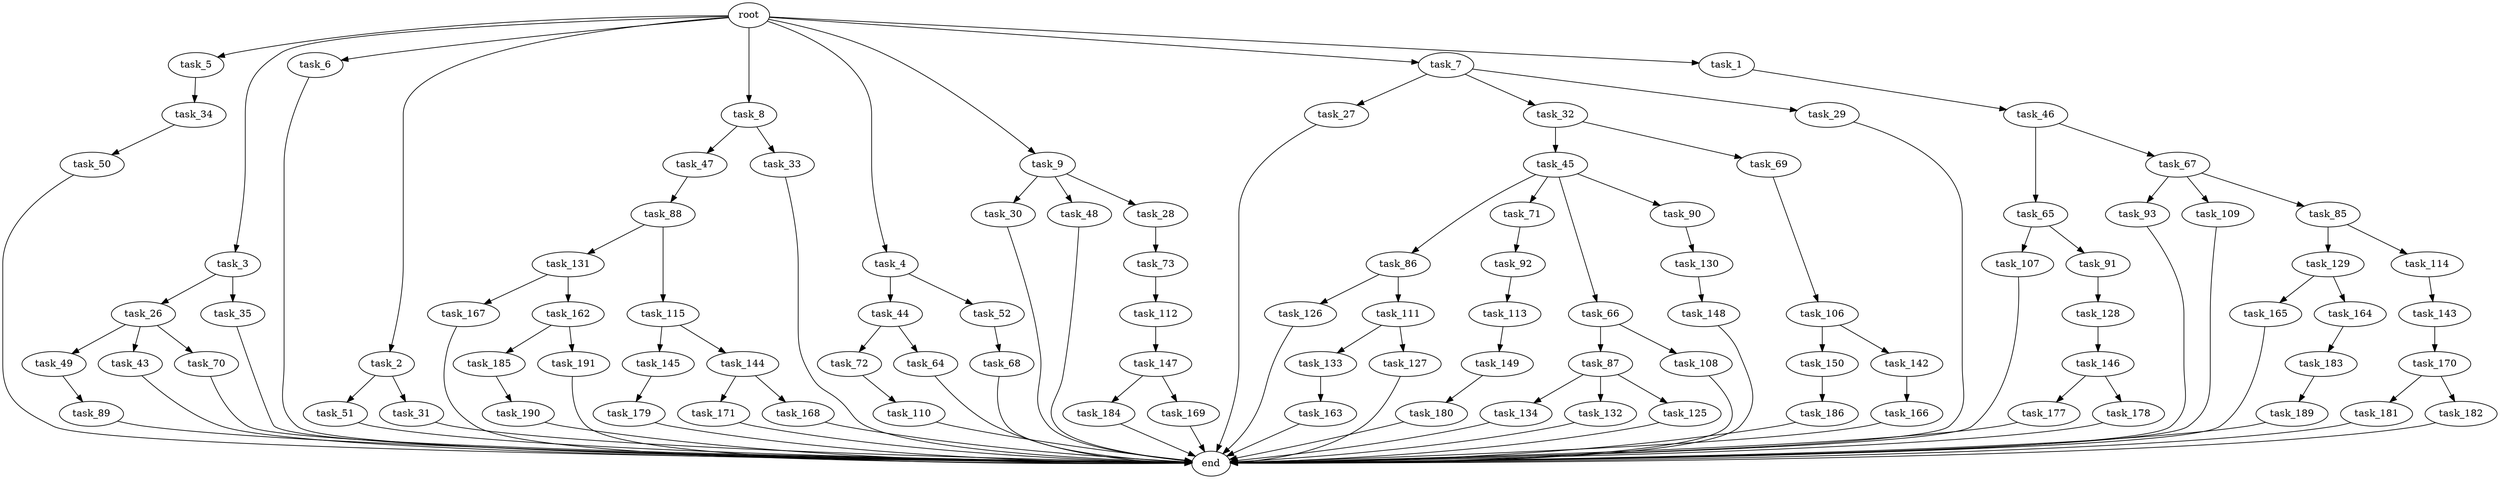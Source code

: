 digraph G {
  task_73 [size="13743895347.200001"];
  task_65 [size="85899345920.000000"];
  task_92 [size="7730941132.800000"];
  task_45 [size="7730941132.800000"];
  task_89 [size="30923764531.200001"];
  task_5 [size="102.400000"];
  task_47 [size="7730941132.800000"];
  task_179 [size="69578470195.199997"];
  task_3 [size="102.400000"];
  task_6 [size="102.400000"];
  task_171 [size="85899345920.000000"];
  task_113 [size="7730941132.800000"];
  task_30 [size="69578470195.199997"];
  task_2 [size="102.400000"];
  task_8 [size="102.400000"];
  task_150 [size="30923764531.200001"];
  task_44 [size="85899345920.000000"];
  task_163 [size="85899345920.000000"];
  task_69 [size="7730941132.800000"];
  task_49 [size="69578470195.199997"];
  task_184 [size="54975581388.800003"];
  task_93 [size="13743895347.200001"];
  task_86 [size="30923764531.200001"];
  task_145 [size="21474836480.000000"];
  task_168 [size="85899345920.000000"];
  task_43 [size="69578470195.199997"];
  task_34 [size="13743895347.200001"];
  task_33 [size="7730941132.800000"];
  task_167 [size="30923764531.200001"];
  task_189 [size="69578470195.199997"];
  task_169 [size="54975581388.800003"];
  task_71 [size="30923764531.200001"];
  task_183 [size="54975581388.800003"];
  task_50 [size="3435973836.800000"];
  task_48 [size="69578470195.199997"];
  task_4 [size="102.400000"];
  task_185 [size="3435973836.800000"];
  task_181 [size="30923764531.200001"];
  task_177 [size="42090679500.800003"];
  task_109 [size="13743895347.200001"];
  task_144 [size="21474836480.000000"];
  task_133 [size="85899345920.000000"];
  task_131 [size="54975581388.800003"];
  task_147 [size="85899345920.000000"];
  task_130 [size="42090679500.800003"];
  task_110 [size="85899345920.000000"];
  task_9 [size="102.400000"];
  task_46 [size="3435973836.800000"];
  task_85 [size="13743895347.200001"];
  task_186 [size="3435973836.800000"];
  task_107 [size="7730941132.800000"];
  task_126 [size="13743895347.200001"];
  task_27 [size="85899345920.000000"];
  task_191 [size="3435973836.800000"];
  end [size="0.000000"];
  task_143 [size="54975581388.800003"];
  task_51 [size="21474836480.000000"];
  task_66 [size="30923764531.200001"];
  task_142 [size="30923764531.200001"];
  root [size="0.000000"];
  task_106 [size="13743895347.200001"];
  task_146 [size="7730941132.800000"];
  task_32 [size="85899345920.000000"];
  task_134 [size="42090679500.800003"];
  task_72 [size="21474836480.000000"];
  task_180 [size="42090679500.800003"];
  task_129 [size="85899345920.000000"];
  task_115 [size="54975581388.800003"];
  task_88 [size="85899345920.000000"];
  task_26 [size="85899345920.000000"];
  task_190 [size="3435973836.800000"];
  task_162 [size="30923764531.200001"];
  task_87 [size="42090679500.800003"];
  task_29 [size="85899345920.000000"];
  task_31 [size="21474836480.000000"];
  task_112 [size="42090679500.800003"];
  task_165 [size="30923764531.200001"];
  task_127 [size="85899345920.000000"];
  task_52 [size="85899345920.000000"];
  task_91 [size="7730941132.800000"];
  task_111 [size="13743895347.200001"];
  task_35 [size="85899345920.000000"];
  task_132 [size="42090679500.800003"];
  task_67 [size="85899345920.000000"];
  task_178 [size="42090679500.800003"];
  task_125 [size="42090679500.800003"];
  task_149 [size="3435973836.800000"];
  task_166 [size="3435973836.800000"];
  task_7 [size="102.400000"];
  task_164 [size="30923764531.200001"];
  task_90 [size="30923764531.200001"];
  task_128 [size="13743895347.200001"];
  task_148 [size="3435973836.800000"];
  task_1 [size="102.400000"];
  task_108 [size="42090679500.800003"];
  task_68 [size="7730941132.800000"];
  task_182 [size="30923764531.200001"];
  task_70 [size="69578470195.199997"];
  task_114 [size="85899345920.000000"];
  task_28 [size="69578470195.199997"];
  task_64 [size="21474836480.000000"];
  task_170 [size="30923764531.200001"];

  task_73 -> task_112 [size="411041792.000000"];
  task_65 -> task_91 [size="75497472.000000"];
  task_65 -> task_107 [size="75497472.000000"];
  task_92 -> task_113 [size="75497472.000000"];
  task_45 -> task_86 [size="301989888.000000"];
  task_45 -> task_71 [size="301989888.000000"];
  task_45 -> task_90 [size="301989888.000000"];
  task_45 -> task_66 [size="301989888.000000"];
  task_89 -> end [size="1.000000"];
  task_5 -> task_34 [size="134217728.000000"];
  task_47 -> task_88 [size="838860800.000000"];
  task_179 -> end [size="1.000000"];
  task_3 -> task_26 [size="838860800.000000"];
  task_3 -> task_35 [size="838860800.000000"];
  task_6 -> end [size="1.000000"];
  task_171 -> end [size="1.000000"];
  task_113 -> task_149 [size="33554432.000000"];
  task_30 -> end [size="1.000000"];
  task_2 -> task_31 [size="209715200.000000"];
  task_2 -> task_51 [size="209715200.000000"];
  task_8 -> task_47 [size="75497472.000000"];
  task_8 -> task_33 [size="75497472.000000"];
  task_150 -> task_186 [size="33554432.000000"];
  task_44 -> task_64 [size="209715200.000000"];
  task_44 -> task_72 [size="209715200.000000"];
  task_163 -> end [size="1.000000"];
  task_69 -> task_106 [size="134217728.000000"];
  task_49 -> task_89 [size="301989888.000000"];
  task_184 -> end [size="1.000000"];
  task_93 -> end [size="1.000000"];
  task_86 -> task_126 [size="134217728.000000"];
  task_86 -> task_111 [size="134217728.000000"];
  task_145 -> task_179 [size="679477248.000000"];
  task_168 -> end [size="1.000000"];
  task_43 -> end [size="1.000000"];
  task_34 -> task_50 [size="33554432.000000"];
  task_33 -> end [size="1.000000"];
  task_167 -> end [size="1.000000"];
  task_189 -> end [size="1.000000"];
  task_169 -> end [size="1.000000"];
  task_71 -> task_92 [size="75497472.000000"];
  task_183 -> task_189 [size="679477248.000000"];
  task_50 -> end [size="1.000000"];
  task_48 -> end [size="1.000000"];
  task_4 -> task_44 [size="838860800.000000"];
  task_4 -> task_52 [size="838860800.000000"];
  task_185 -> task_190 [size="33554432.000000"];
  task_181 -> end [size="1.000000"];
  task_177 -> end [size="1.000000"];
  task_109 -> end [size="1.000000"];
  task_144 -> task_168 [size="838860800.000000"];
  task_144 -> task_171 [size="838860800.000000"];
  task_133 -> task_163 [size="838860800.000000"];
  task_131 -> task_162 [size="301989888.000000"];
  task_131 -> task_167 [size="301989888.000000"];
  task_147 -> task_169 [size="536870912.000000"];
  task_147 -> task_184 [size="536870912.000000"];
  task_130 -> task_148 [size="33554432.000000"];
  task_110 -> end [size="1.000000"];
  task_9 -> task_30 [size="679477248.000000"];
  task_9 -> task_28 [size="679477248.000000"];
  task_9 -> task_48 [size="679477248.000000"];
  task_46 -> task_65 [size="838860800.000000"];
  task_46 -> task_67 [size="838860800.000000"];
  task_85 -> task_114 [size="838860800.000000"];
  task_85 -> task_129 [size="838860800.000000"];
  task_186 -> end [size="1.000000"];
  task_107 -> end [size="1.000000"];
  task_126 -> end [size="1.000000"];
  task_27 -> end [size="1.000000"];
  task_191 -> end [size="1.000000"];
  task_143 -> task_170 [size="301989888.000000"];
  task_51 -> end [size="1.000000"];
  task_66 -> task_87 [size="411041792.000000"];
  task_66 -> task_108 [size="411041792.000000"];
  task_142 -> task_166 [size="33554432.000000"];
  root -> task_8 [size="1.000000"];
  root -> task_9 [size="1.000000"];
  root -> task_3 [size="1.000000"];
  root -> task_7 [size="1.000000"];
  root -> task_6 [size="1.000000"];
  root -> task_1 [size="1.000000"];
  root -> task_5 [size="1.000000"];
  root -> task_2 [size="1.000000"];
  root -> task_4 [size="1.000000"];
  task_106 -> task_150 [size="301989888.000000"];
  task_106 -> task_142 [size="301989888.000000"];
  task_146 -> task_177 [size="411041792.000000"];
  task_146 -> task_178 [size="411041792.000000"];
  task_32 -> task_45 [size="75497472.000000"];
  task_32 -> task_69 [size="75497472.000000"];
  task_134 -> end [size="1.000000"];
  task_72 -> task_110 [size="838860800.000000"];
  task_180 -> end [size="1.000000"];
  task_129 -> task_164 [size="301989888.000000"];
  task_129 -> task_165 [size="301989888.000000"];
  task_115 -> task_145 [size="209715200.000000"];
  task_115 -> task_144 [size="209715200.000000"];
  task_88 -> task_115 [size="536870912.000000"];
  task_88 -> task_131 [size="536870912.000000"];
  task_26 -> task_43 [size="679477248.000000"];
  task_26 -> task_70 [size="679477248.000000"];
  task_26 -> task_49 [size="679477248.000000"];
  task_190 -> end [size="1.000000"];
  task_162 -> task_185 [size="33554432.000000"];
  task_162 -> task_191 [size="33554432.000000"];
  task_87 -> task_125 [size="411041792.000000"];
  task_87 -> task_132 [size="411041792.000000"];
  task_87 -> task_134 [size="411041792.000000"];
  task_29 -> end [size="1.000000"];
  task_31 -> end [size="1.000000"];
  task_112 -> task_147 [size="838860800.000000"];
  task_165 -> end [size="1.000000"];
  task_127 -> end [size="1.000000"];
  task_52 -> task_68 [size="75497472.000000"];
  task_91 -> task_128 [size="134217728.000000"];
  task_111 -> task_133 [size="838860800.000000"];
  task_111 -> task_127 [size="838860800.000000"];
  task_35 -> end [size="1.000000"];
  task_132 -> end [size="1.000000"];
  task_67 -> task_85 [size="134217728.000000"];
  task_67 -> task_93 [size="134217728.000000"];
  task_67 -> task_109 [size="134217728.000000"];
  task_178 -> end [size="1.000000"];
  task_125 -> end [size="1.000000"];
  task_149 -> task_180 [size="411041792.000000"];
  task_166 -> end [size="1.000000"];
  task_7 -> task_27 [size="838860800.000000"];
  task_7 -> task_29 [size="838860800.000000"];
  task_7 -> task_32 [size="838860800.000000"];
  task_164 -> task_183 [size="536870912.000000"];
  task_90 -> task_130 [size="411041792.000000"];
  task_128 -> task_146 [size="75497472.000000"];
  task_148 -> end [size="1.000000"];
  task_1 -> task_46 [size="33554432.000000"];
  task_108 -> end [size="1.000000"];
  task_68 -> end [size="1.000000"];
  task_182 -> end [size="1.000000"];
  task_70 -> end [size="1.000000"];
  task_114 -> task_143 [size="536870912.000000"];
  task_28 -> task_73 [size="134217728.000000"];
  task_64 -> end [size="1.000000"];
  task_170 -> task_181 [size="301989888.000000"];
  task_170 -> task_182 [size="301989888.000000"];
}
